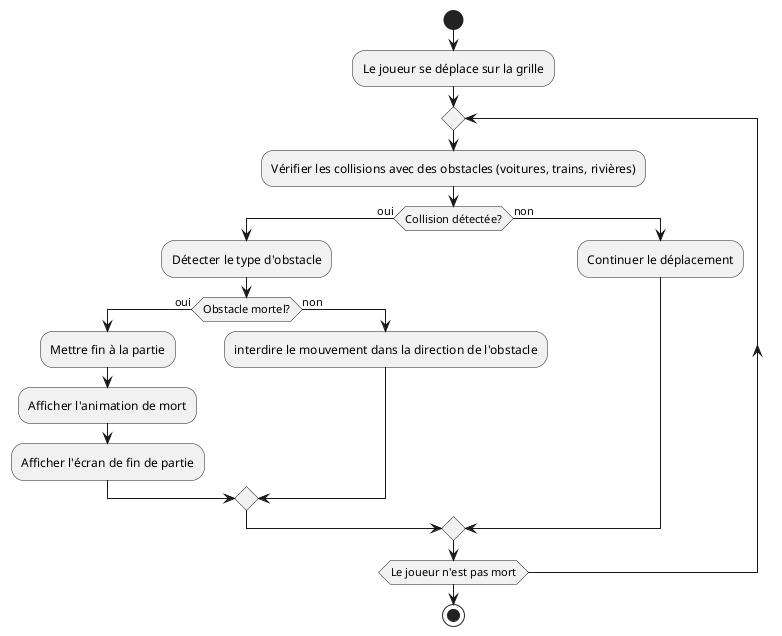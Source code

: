 @startuml
start
:Le joueur se déplace sur la grille;
repeat
  :Vérifier les collisions avec des obstacles (voitures, trains, rivières);
  if (Collision détectée?) then (oui)
    :Détecter le type d'obstacle;
    if (Obstacle mortel?) then (oui)
      :Mettre fin à la partie;
      :Afficher l'animation de mort;
      :Afficher l'écran de fin de partie;
    else (non)
      :interdire le mouvement dans la direction de l'obstacle;
    endif
  else (non)
    :Continuer le déplacement;
  endif
repeat while (Le joueur n'est pas mort)
stop
@enduml
